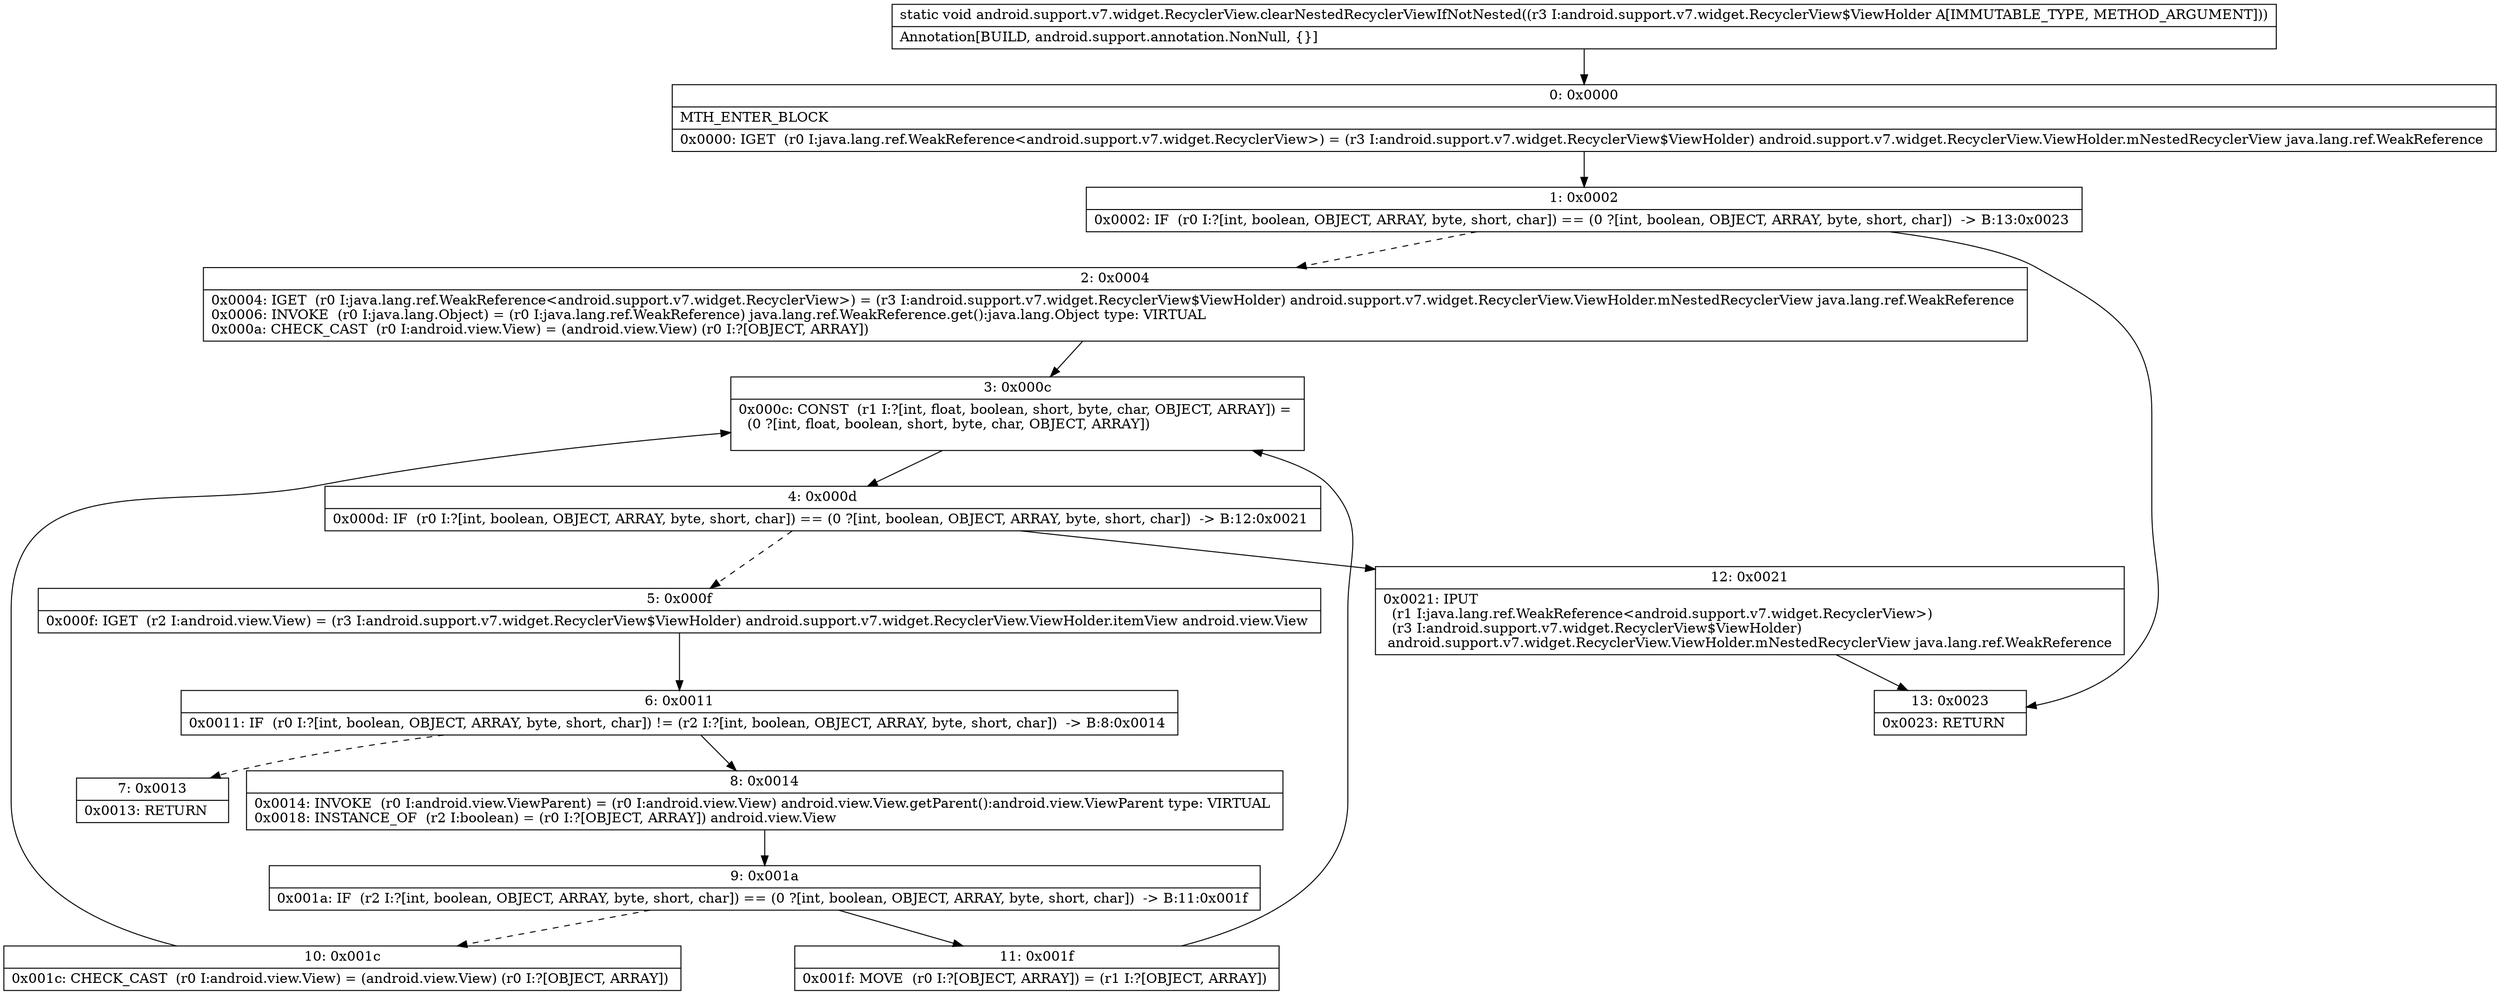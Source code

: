 digraph "CFG forandroid.support.v7.widget.RecyclerView.clearNestedRecyclerViewIfNotNested(Landroid\/support\/v7\/widget\/RecyclerView$ViewHolder;)V" {
Node_0 [shape=record,label="{0\:\ 0x0000|MTH_ENTER_BLOCK\l|0x0000: IGET  (r0 I:java.lang.ref.WeakReference\<android.support.v7.widget.RecyclerView\>) = (r3 I:android.support.v7.widget.RecyclerView$ViewHolder) android.support.v7.widget.RecyclerView.ViewHolder.mNestedRecyclerView java.lang.ref.WeakReference \l}"];
Node_1 [shape=record,label="{1\:\ 0x0002|0x0002: IF  (r0 I:?[int, boolean, OBJECT, ARRAY, byte, short, char]) == (0 ?[int, boolean, OBJECT, ARRAY, byte, short, char])  \-\> B:13:0x0023 \l}"];
Node_2 [shape=record,label="{2\:\ 0x0004|0x0004: IGET  (r0 I:java.lang.ref.WeakReference\<android.support.v7.widget.RecyclerView\>) = (r3 I:android.support.v7.widget.RecyclerView$ViewHolder) android.support.v7.widget.RecyclerView.ViewHolder.mNestedRecyclerView java.lang.ref.WeakReference \l0x0006: INVOKE  (r0 I:java.lang.Object) = (r0 I:java.lang.ref.WeakReference) java.lang.ref.WeakReference.get():java.lang.Object type: VIRTUAL \l0x000a: CHECK_CAST  (r0 I:android.view.View) = (android.view.View) (r0 I:?[OBJECT, ARRAY]) \l}"];
Node_3 [shape=record,label="{3\:\ 0x000c|0x000c: CONST  (r1 I:?[int, float, boolean, short, byte, char, OBJECT, ARRAY]) = \l  (0 ?[int, float, boolean, short, byte, char, OBJECT, ARRAY])\l \l}"];
Node_4 [shape=record,label="{4\:\ 0x000d|0x000d: IF  (r0 I:?[int, boolean, OBJECT, ARRAY, byte, short, char]) == (0 ?[int, boolean, OBJECT, ARRAY, byte, short, char])  \-\> B:12:0x0021 \l}"];
Node_5 [shape=record,label="{5\:\ 0x000f|0x000f: IGET  (r2 I:android.view.View) = (r3 I:android.support.v7.widget.RecyclerView$ViewHolder) android.support.v7.widget.RecyclerView.ViewHolder.itemView android.view.View \l}"];
Node_6 [shape=record,label="{6\:\ 0x0011|0x0011: IF  (r0 I:?[int, boolean, OBJECT, ARRAY, byte, short, char]) != (r2 I:?[int, boolean, OBJECT, ARRAY, byte, short, char])  \-\> B:8:0x0014 \l}"];
Node_7 [shape=record,label="{7\:\ 0x0013|0x0013: RETURN   \l}"];
Node_8 [shape=record,label="{8\:\ 0x0014|0x0014: INVOKE  (r0 I:android.view.ViewParent) = (r0 I:android.view.View) android.view.View.getParent():android.view.ViewParent type: VIRTUAL \l0x0018: INSTANCE_OF  (r2 I:boolean) = (r0 I:?[OBJECT, ARRAY]) android.view.View \l}"];
Node_9 [shape=record,label="{9\:\ 0x001a|0x001a: IF  (r2 I:?[int, boolean, OBJECT, ARRAY, byte, short, char]) == (0 ?[int, boolean, OBJECT, ARRAY, byte, short, char])  \-\> B:11:0x001f \l}"];
Node_10 [shape=record,label="{10\:\ 0x001c|0x001c: CHECK_CAST  (r0 I:android.view.View) = (android.view.View) (r0 I:?[OBJECT, ARRAY]) \l}"];
Node_11 [shape=record,label="{11\:\ 0x001f|0x001f: MOVE  (r0 I:?[OBJECT, ARRAY]) = (r1 I:?[OBJECT, ARRAY]) \l}"];
Node_12 [shape=record,label="{12\:\ 0x0021|0x0021: IPUT  \l  (r1 I:java.lang.ref.WeakReference\<android.support.v7.widget.RecyclerView\>)\l  (r3 I:android.support.v7.widget.RecyclerView$ViewHolder)\l android.support.v7.widget.RecyclerView.ViewHolder.mNestedRecyclerView java.lang.ref.WeakReference \l}"];
Node_13 [shape=record,label="{13\:\ 0x0023|0x0023: RETURN   \l}"];
MethodNode[shape=record,label="{static void android.support.v7.widget.RecyclerView.clearNestedRecyclerViewIfNotNested((r3 I:android.support.v7.widget.RecyclerView$ViewHolder A[IMMUTABLE_TYPE, METHOD_ARGUMENT]))  | Annotation[BUILD, android.support.annotation.NonNull, \{\}]\l}"];
MethodNode -> Node_0;
Node_0 -> Node_1;
Node_1 -> Node_2[style=dashed];
Node_1 -> Node_13;
Node_2 -> Node_3;
Node_3 -> Node_4;
Node_4 -> Node_5[style=dashed];
Node_4 -> Node_12;
Node_5 -> Node_6;
Node_6 -> Node_7[style=dashed];
Node_6 -> Node_8;
Node_8 -> Node_9;
Node_9 -> Node_10[style=dashed];
Node_9 -> Node_11;
Node_10 -> Node_3;
Node_11 -> Node_3;
Node_12 -> Node_13;
}

